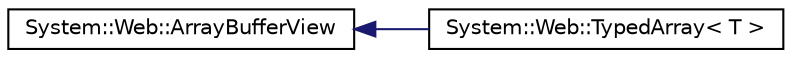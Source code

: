 digraph G
{
  edge [fontname="Helvetica",fontsize="10",labelfontname="Helvetica",labelfontsize="10"];
  node [fontname="Helvetica",fontsize="10",shape=record];
  rankdir="LR";
  Node1 [label="System::Web::ArrayBufferView",height=0.2,width=0.4,color="black", fillcolor="white", style="filled",URL="$class_system_1_1_web_1_1_array_buffer_view.html"];
  Node1 -> Node2 [dir="back",color="midnightblue",fontsize="10",style="solid",fontname="Helvetica"];
  Node2 [label="System::Web::TypedArray\< T \>",height=0.2,width=0.4,color="black", fillcolor="white", style="filled",URL="$class_system_1_1_web_1_1_typed_array.html"];
}
